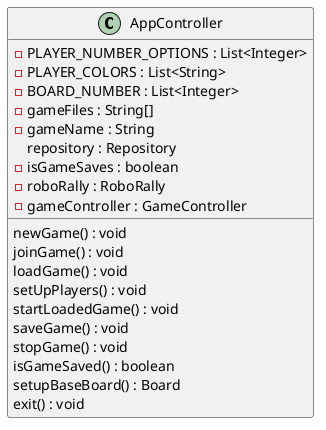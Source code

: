 @startuml
'https://plantuml.com/class-diagram

class AppController{

-PLAYER_NUMBER_OPTIONS : List<Integer>
-PLAYER_COLORS : List<String>
-BOARD_NUMBER : List<Integer>
-gameFiles : String[]
-gameName : String
repository : Repository
-isGameSaves : boolean
-roboRally : RoboRally
-gameController : GameController

newGame() : void
joinGame() : void
loadGame() : void
setUpPlayers() : void
startLoadedGame() : void
saveGame() : void
stopGame() : void
isGameSaved() : boolean
setupBaseBoard() : Board
exit() : void
}




@enduml
